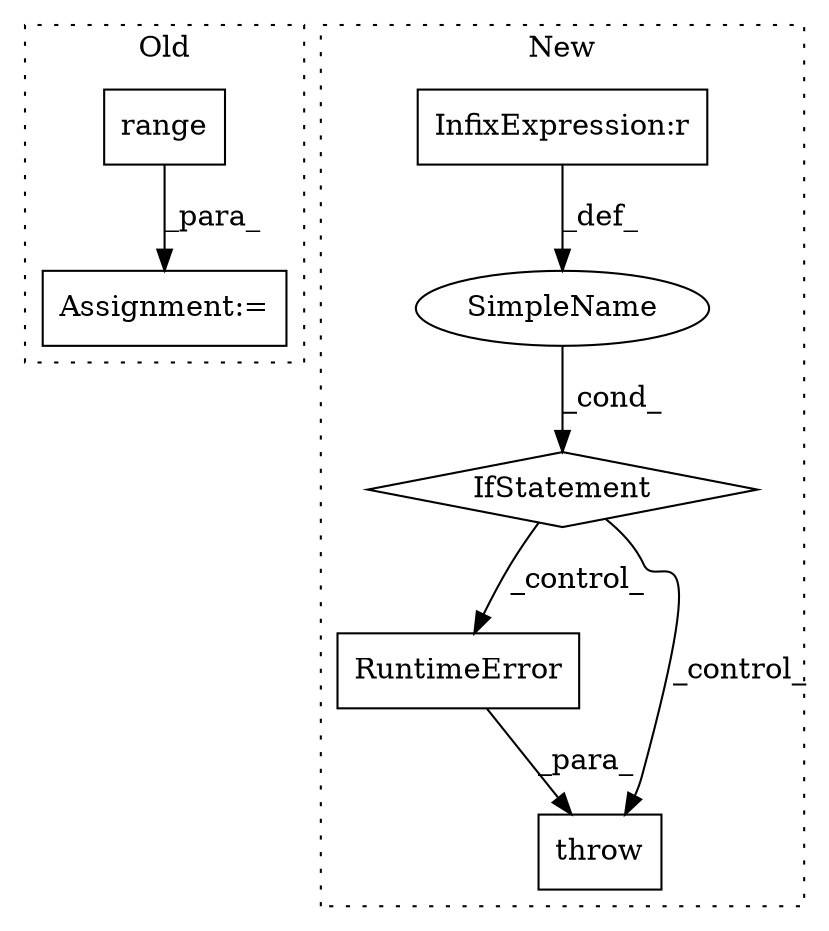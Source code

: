 digraph G {
subgraph cluster0 {
1 [label="range" a="32" s="4109,4151" l="6,1" shape="box"];
5 [label="Assignment:=" a="7" s="4102" l="59" shape="box"];
label = "Old";
style="dotted";
}
subgraph cluster1 {
2 [label="RuntimeError" a="32" s="4234,4411" l="13,1" shape="box"];
3 [label="SimpleName" a="42" s="" l="" shape="ellipse"];
4 [label="throw" a="53" s="4228" l="6" shape="box"];
6 [label="InfixExpression:r" a="27" s="4195" l="4" shape="box"];
7 [label="IfStatement" a="25" s="4181,4216" l="4,2" shape="diamond"];
label = "New";
style="dotted";
}
1 -> 5 [label="_para_"];
2 -> 4 [label="_para_"];
3 -> 7 [label="_cond_"];
6 -> 3 [label="_def_"];
7 -> 2 [label="_control_"];
7 -> 4 [label="_control_"];
}